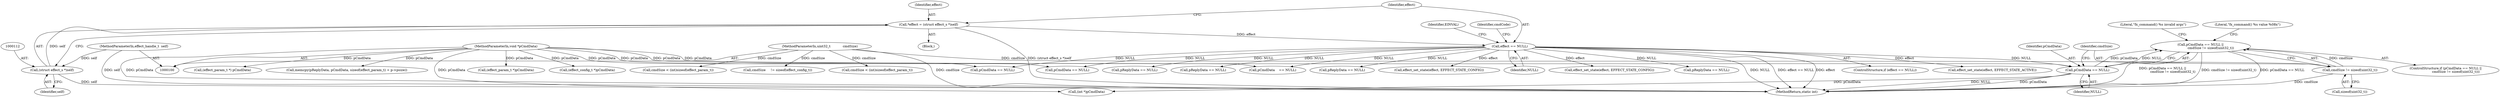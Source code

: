 digraph "0_Android_073a80800f341325932c66818ce4302b312909a4_0@API" {
"1000405" [label="(Call,pCmdData == NULL ||\n                    cmdSize != sizeof(uint32_t))"];
"1000406" [label="(Call,pCmdData == NULL)"];
"1000104" [label="(MethodParameterIn,void *pCmdData)"];
"1000115" [label="(Call,effect == NULL)"];
"1000109" [label="(Call,*effect = (struct effect_s *)self)"];
"1000111" [label="(Call,(struct effect_s *)self)"];
"1000101" [label="(MethodParameterIn,effect_handle_t  self)"];
"1000409" [label="(Call,cmdSize != sizeof(uint32_t))"];
"1000103" [label="(MethodParameterIn,uint32_t            cmdSize)"];
"1000210" [label="(Call,pReplyData == NULL)"];
"1000116" [label="(Identifier,effect)"];
"1000408" [label="(Identifier,NULL)"];
"1000242" [label="(Call,cmdSize < (int)sizeof(effect_param_t))"];
"1000181" [label="(Call,(effect_config_t *)pCmdData)"];
"1000114" [label="(ControlStructure,if (effect == NULL))"];
"1000370" [label="(Call,effect_set_state(effect, EFFECT_STATE_ACTIVE))"];
"1000107" [label="(Block,)"];
"1000324" [label="(Call,(effect_param_t *) pCmdData)"];
"1000127" [label="(Call,pReplyData == NULL)"];
"1000409" [label="(Call,cmdSize != sizeof(uint32_t))"];
"1000149" [label="(Call,pCmdData    == NULL)"];
"1000406" [label="(Call,pCmdData == NULL)"];
"1000351" [label="(Call,pReplyData == NULL)"];
"1000411" [label="(Call,sizeof(uint32_t))"];
"1000377" [label="(Call,pReplyData == NULL)"];
"1000474" [label="(MethodReturn,static int)"];
"1000110" [label="(Identifier,effect)"];
"1000296" [label="(Call,pCmdData == NULL)"];
"1000396" [label="(Call,effect_set_state(effect, EFFECT_STATE_CONFIG))"];
"1000120" [label="(Identifier,EINVAL)"];
"1000271" [label="(Call,memcpy(pReplyData, pCmdData, sizeof(effect_param_t) + p->psize))"];
"1000405" [label="(Call,pCmdData == NULL ||\n                    cmdSize != sizeof(uint32_t))"];
"1000101" [label="(MethodParameterIn,effect_handle_t  self)"];
"1000117" [label="(Identifier,NULL)"];
"1000464" [label="(Call,(int *)pCmdData)"];
"1000203" [label="(Call,effect_set_state(effect, EFFECT_STATE_CONFIG))"];
"1000122" [label="(Identifier,cmdCode)"];
"1000109" [label="(Call,*effect = (struct effect_s *)self)"];
"1000268" [label="(Call,(effect_param_t *)pCmdData)"];
"1000300" [label="(Call,cmdSize < (int)sizeof(effect_param_t))"];
"1000238" [label="(Call,pCmdData == NULL)"];
"1000153" [label="(Call,cmdSize     != sizeof(effect_config_t))"];
"1000415" [label="(Literal,\"fx_command() %s invalid args\")"];
"1000104" [label="(MethodParameterIn,void *pCmdData)"];
"1000115" [label="(Call,effect == NULL)"];
"1000103" [label="(MethodParameterIn,uint32_t            cmdSize)"];
"1000111" [label="(Call,(struct effect_s *)self)"];
"1000113" [label="(Identifier,self)"];
"1000441" [label="(Literal,\"fx_command() %s value %08x\")"];
"1000410" [label="(Identifier,cmdSize)"];
"1000407" [label="(Identifier,pCmdData)"];
"1000404" [label="(ControlStructure,if (pCmdData == NULL ||\n                    cmdSize != sizeof(uint32_t)))"];
"1000405" -> "1000404"  [label="AST: "];
"1000405" -> "1000406"  [label="CFG: "];
"1000405" -> "1000409"  [label="CFG: "];
"1000406" -> "1000405"  [label="AST: "];
"1000409" -> "1000405"  [label="AST: "];
"1000415" -> "1000405"  [label="CFG: "];
"1000441" -> "1000405"  [label="CFG: "];
"1000405" -> "1000474"  [label="DDG: pCmdData == NULL ||\n                    cmdSize != sizeof(uint32_t)"];
"1000405" -> "1000474"  [label="DDG: cmdSize != sizeof(uint32_t)"];
"1000405" -> "1000474"  [label="DDG: pCmdData == NULL"];
"1000406" -> "1000405"  [label="DDG: pCmdData"];
"1000406" -> "1000405"  [label="DDG: NULL"];
"1000409" -> "1000405"  [label="DDG: cmdSize"];
"1000406" -> "1000408"  [label="CFG: "];
"1000407" -> "1000406"  [label="AST: "];
"1000408" -> "1000406"  [label="AST: "];
"1000410" -> "1000406"  [label="CFG: "];
"1000406" -> "1000474"  [label="DDG: pCmdData"];
"1000406" -> "1000474"  [label="DDG: NULL"];
"1000104" -> "1000406"  [label="DDG: pCmdData"];
"1000115" -> "1000406"  [label="DDG: NULL"];
"1000406" -> "1000464"  [label="DDG: pCmdData"];
"1000104" -> "1000100"  [label="AST: "];
"1000104" -> "1000474"  [label="DDG: pCmdData"];
"1000104" -> "1000149"  [label="DDG: pCmdData"];
"1000104" -> "1000181"  [label="DDG: pCmdData"];
"1000104" -> "1000238"  [label="DDG: pCmdData"];
"1000104" -> "1000268"  [label="DDG: pCmdData"];
"1000104" -> "1000271"  [label="DDG: pCmdData"];
"1000104" -> "1000296"  [label="DDG: pCmdData"];
"1000104" -> "1000324"  [label="DDG: pCmdData"];
"1000104" -> "1000464"  [label="DDG: pCmdData"];
"1000115" -> "1000114"  [label="AST: "];
"1000115" -> "1000117"  [label="CFG: "];
"1000116" -> "1000115"  [label="AST: "];
"1000117" -> "1000115"  [label="AST: "];
"1000120" -> "1000115"  [label="CFG: "];
"1000122" -> "1000115"  [label="CFG: "];
"1000115" -> "1000474"  [label="DDG: NULL"];
"1000115" -> "1000474"  [label="DDG: effect == NULL"];
"1000115" -> "1000474"  [label="DDG: effect"];
"1000109" -> "1000115"  [label="DDG: effect"];
"1000115" -> "1000127"  [label="DDG: NULL"];
"1000115" -> "1000149"  [label="DDG: NULL"];
"1000115" -> "1000203"  [label="DDG: effect"];
"1000115" -> "1000210"  [label="DDG: NULL"];
"1000115" -> "1000238"  [label="DDG: NULL"];
"1000115" -> "1000296"  [label="DDG: NULL"];
"1000115" -> "1000351"  [label="DDG: NULL"];
"1000115" -> "1000370"  [label="DDG: effect"];
"1000115" -> "1000377"  [label="DDG: NULL"];
"1000115" -> "1000396"  [label="DDG: effect"];
"1000109" -> "1000107"  [label="AST: "];
"1000109" -> "1000111"  [label="CFG: "];
"1000110" -> "1000109"  [label="AST: "];
"1000111" -> "1000109"  [label="AST: "];
"1000116" -> "1000109"  [label="CFG: "];
"1000109" -> "1000474"  [label="DDG: (struct effect_s *)self"];
"1000111" -> "1000109"  [label="DDG: self"];
"1000111" -> "1000113"  [label="CFG: "];
"1000112" -> "1000111"  [label="AST: "];
"1000113" -> "1000111"  [label="AST: "];
"1000111" -> "1000474"  [label="DDG: self"];
"1000101" -> "1000111"  [label="DDG: self"];
"1000101" -> "1000100"  [label="AST: "];
"1000101" -> "1000474"  [label="DDG: self"];
"1000409" -> "1000411"  [label="CFG: "];
"1000410" -> "1000409"  [label="AST: "];
"1000411" -> "1000409"  [label="AST: "];
"1000409" -> "1000474"  [label="DDG: cmdSize"];
"1000103" -> "1000409"  [label="DDG: cmdSize"];
"1000103" -> "1000100"  [label="AST: "];
"1000103" -> "1000474"  [label="DDG: cmdSize"];
"1000103" -> "1000153"  [label="DDG: cmdSize"];
"1000103" -> "1000242"  [label="DDG: cmdSize"];
"1000103" -> "1000300"  [label="DDG: cmdSize"];
}
